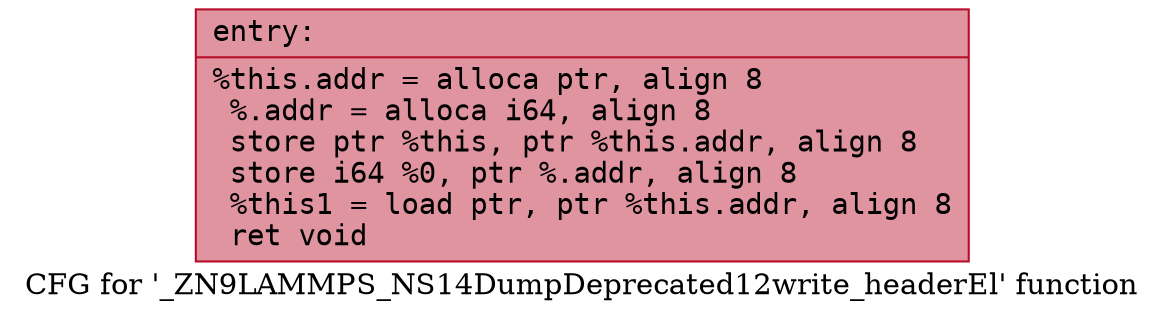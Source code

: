 digraph "CFG for '_ZN9LAMMPS_NS14DumpDeprecated12write_headerEl' function" {
	label="CFG for '_ZN9LAMMPS_NS14DumpDeprecated12write_headerEl' function";

	Node0x56465f253c50 [shape=record,color="#b70d28ff", style=filled, fillcolor="#b70d2870" fontname="Courier",label="{entry:\l|  %this.addr = alloca ptr, align 8\l  %.addr = alloca i64, align 8\l  store ptr %this, ptr %this.addr, align 8\l  store i64 %0, ptr %.addr, align 8\l  %this1 = load ptr, ptr %this.addr, align 8\l  ret void\l}"];
}
